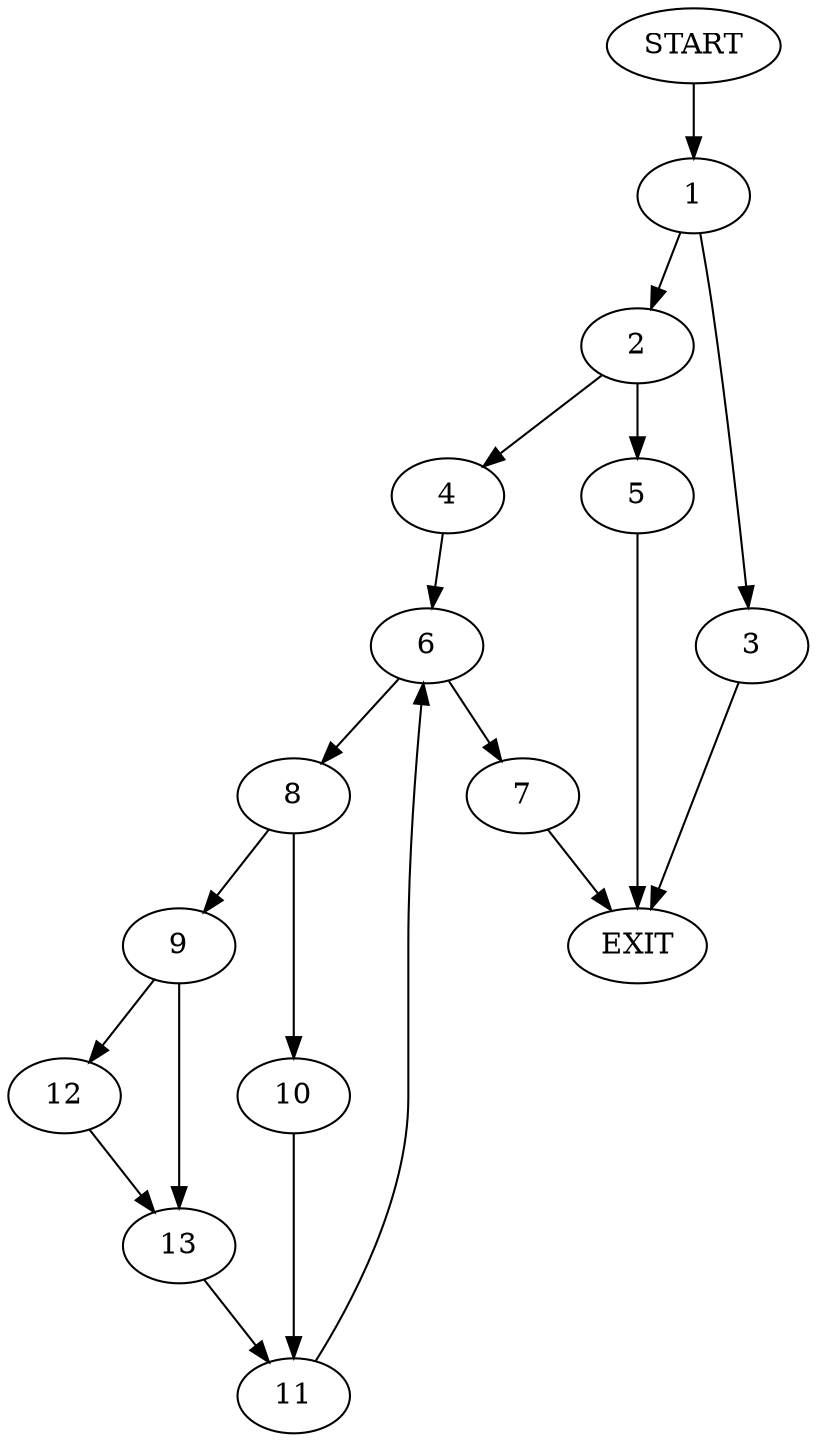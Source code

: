 digraph {
0 [label="START"]
14 [label="EXIT"]
0 -> 1
1 -> 2
1 -> 3
2 -> 4
2 -> 5
3 -> 14
4 -> 6
5 -> 14
6 -> 7
6 -> 8
8 -> 9
8 -> 10
7 -> 14
10 -> 11
9 -> 12
9 -> 13
11 -> 6
12 -> 13
13 -> 11
}
